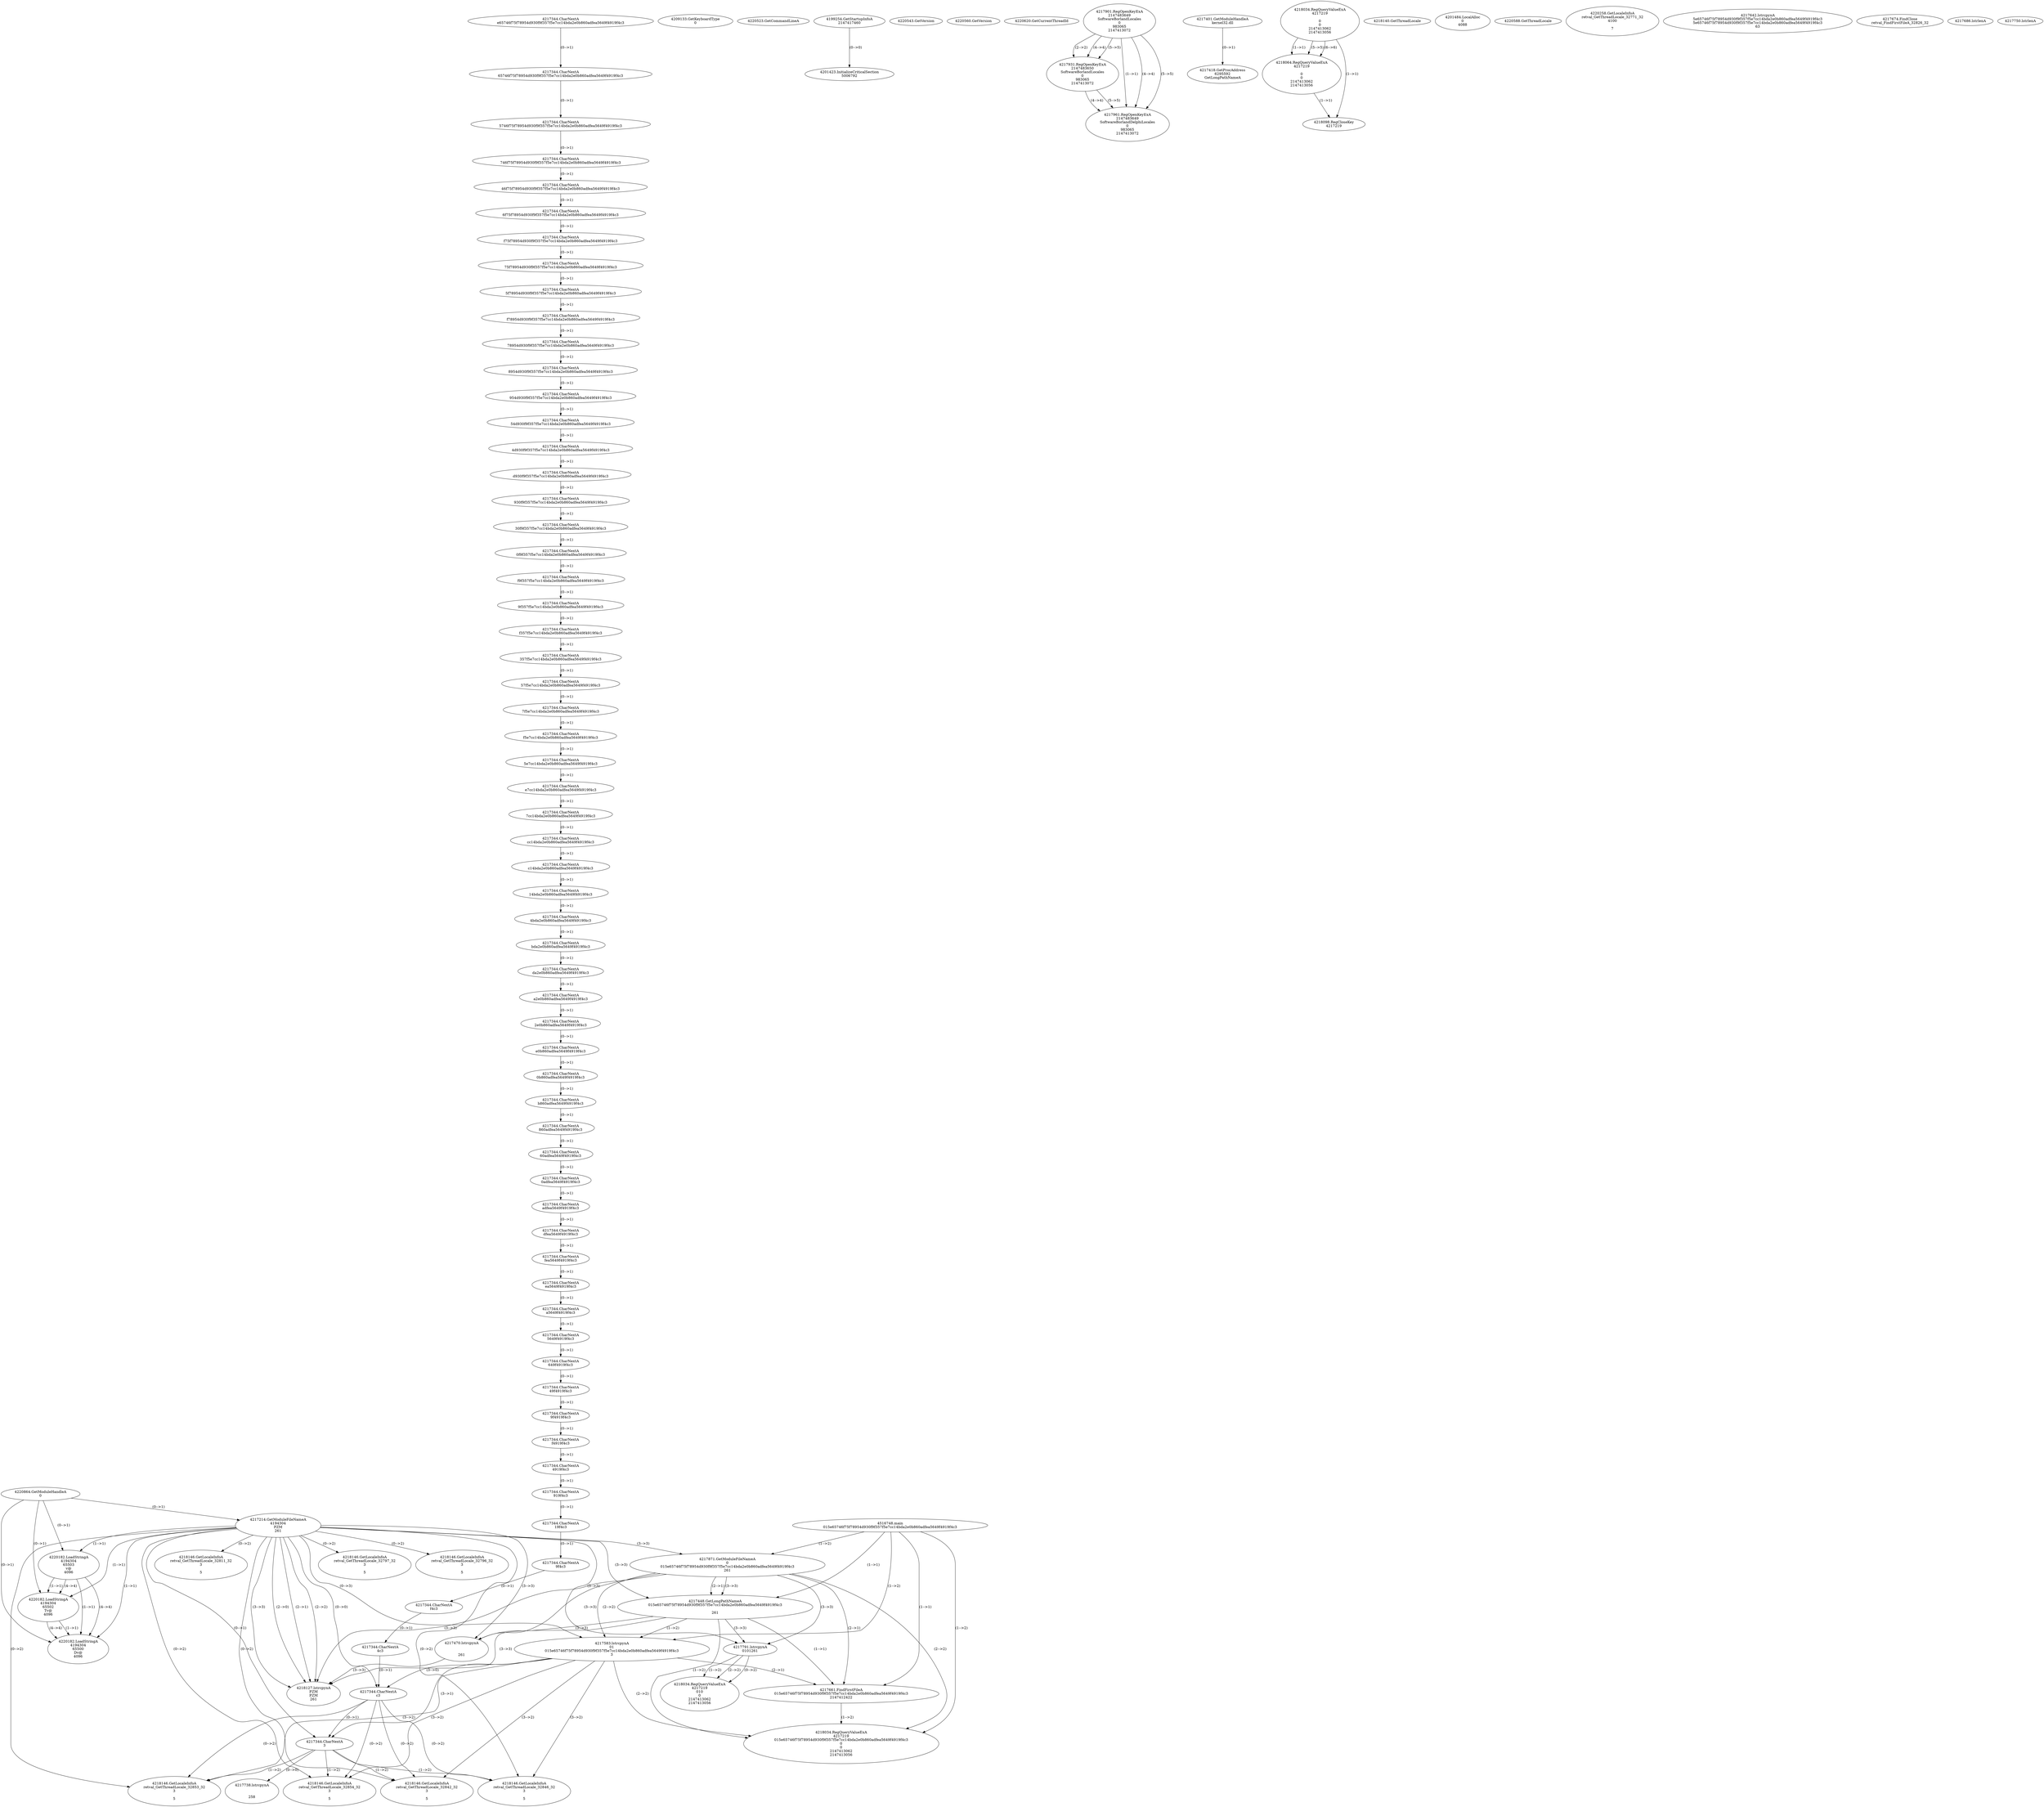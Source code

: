 // Global SCDG with merge call
digraph {
	0 [label="4516748.main
015e65746f75f78954d930f9f357f5e7cc14bda2e0b860adfea5649f4919f4c3"]
	1 [label="4220864.GetModuleHandleA
0"]
	2 [label="4209133.GetKeyboardType
0"]
	3 [label="4220523.GetCommandLineA
"]
	4 [label="4199254.GetStartupInfoA
2147417460"]
	5 [label="4220543.GetVersion
"]
	6 [label="4220560.GetVersion
"]
	7 [label="4220620.GetCurrentThreadId
"]
	8 [label="4217214.GetModuleFileNameA
4194304
PZM
261"]
	1 -> 8 [label="(0-->1)"]
	9 [label="4217871.GetModuleFileNameA
0
015e65746f75f78954d930f9f357f5e7cc14bda2e0b860adfea5649f4919f4c3
261"]
	0 -> 9 [label="(1-->2)"]
	8 -> 9 [label="(3-->3)"]
	10 [label="4217901.RegOpenKeyExA
2147483649
Software\Borland\Locales
0
983065
2147413072"]
	11 [label="4217401.GetModuleHandleA
kernel32.dll"]
	12 [label="4217418.GetProcAddress
6295592
GetLongPathNameA"]
	11 -> 12 [label="(0-->1)"]
	13 [label="4217448.GetLongPathNameA
015e65746f75f78954d930f9f357f5e7cc14bda2e0b860adfea5649f4919f4c3

261"]
	0 -> 13 [label="(1-->1)"]
	9 -> 13 [label="(2-->1)"]
	8 -> 13 [label="(3-->3)"]
	9 -> 13 [label="(3-->3)"]
	14 [label="4217583.lstrcpynA
01
015e65746f75f78954d930f9f357f5e7cc14bda2e0b860adfea5649f4919f4c3
3"]
	0 -> 14 [label="(1-->2)"]
	9 -> 14 [label="(2-->2)"]
	13 -> 14 [label="(1-->2)"]
	8 -> 14 [label="(0-->3)"]
	15 [label="4217344.CharNextA
e65746f75f78954d930f9f357f5e7cc14bda2e0b860adfea5649f4919f4c3"]
	16 [label="4217344.CharNextA
65746f75f78954d930f9f357f5e7cc14bda2e0b860adfea5649f4919f4c3"]
	15 -> 16 [label="(0-->1)"]
	17 [label="4217931.RegOpenKeyExA
2147483650
Software\Borland\Locales
0
983065
2147413072"]
	10 -> 17 [label="(2-->2)"]
	10 -> 17 [label="(4-->4)"]
	10 -> 17 [label="(5-->5)"]
	18 [label="4217961.RegOpenKeyExA
2147483649
Software\Borland\Delphi\Locales
0
983065
2147413072"]
	10 -> 18 [label="(1-->1)"]
	10 -> 18 [label="(4-->4)"]
	17 -> 18 [label="(4-->4)"]
	10 -> 18 [label="(5-->5)"]
	17 -> 18 [label="(5-->5)"]
	19 [label="4217470.lstrcpynA


261"]
	8 -> 19 [label="(3-->3)"]
	9 -> 19 [label="(3-->3)"]
	13 -> 19 [label="(3-->3)"]
	20 [label="4218034.RegQueryValueExA
4217219

0
0
2147413062
2147413056"]
	21 [label="4218064.RegQueryValueExA
4217219

0
0
2147413062
2147413056"]
	20 -> 21 [label="(1-->1)"]
	20 -> 21 [label="(5-->5)"]
	20 -> 21 [label="(6-->6)"]
	22 [label="4218098.RegCloseKey
4217219"]
	20 -> 22 [label="(1-->1)"]
	21 -> 22 [label="(1-->1)"]
	23 [label="4218127.lstrcpynA
PZM
PZM
261"]
	8 -> 23 [label="(2-->1)"]
	8 -> 23 [label="(2-->2)"]
	8 -> 23 [label="(3-->3)"]
	9 -> 23 [label="(3-->3)"]
	13 -> 23 [label="(3-->3)"]
	19 -> 23 [label="(3-->3)"]
	8 -> 23 [label="(2-->0)"]
	24 [label="4218140.GetThreadLocale
"]
	25 [label="4218146.GetLocaleInfoA
retval_GetThreadLocale_32811_32
3

5"]
	8 -> 25 [label="(0-->2)"]
	26 [label="4220182.LoadStringA
4194304
65503
\v@
4096"]
	1 -> 26 [label="(0-->1)"]
	8 -> 26 [label="(1-->1)"]
	27 [label="4201423.InitializeCriticalSection
5006792"]
	4 -> 27 [label="(0-->0)"]
	28 [label="4201484.LocalAlloc
0
4088"]
	29 [label="4220588.GetThreadLocale
"]
	30 [label="4220258.GetLocaleInfoA
retval_GetThreadLocale_32771_32
4100

7"]
	31 [label="4217344.CharNextA
5746f75f78954d930f9f357f5e7cc14bda2e0b860adfea5649f4919f4c3"]
	16 -> 31 [label="(0-->1)"]
	32 [label="4217344.CharNextA
746f75f78954d930f9f357f5e7cc14bda2e0b860adfea5649f4919f4c3"]
	31 -> 32 [label="(0-->1)"]
	33 [label="4217344.CharNextA
46f75f78954d930f9f357f5e7cc14bda2e0b860adfea5649f4919f4c3"]
	32 -> 33 [label="(0-->1)"]
	34 [label="4217344.CharNextA
6f75f78954d930f9f357f5e7cc14bda2e0b860adfea5649f4919f4c3"]
	33 -> 34 [label="(0-->1)"]
	35 [label="4217344.CharNextA
f75f78954d930f9f357f5e7cc14bda2e0b860adfea5649f4919f4c3"]
	34 -> 35 [label="(0-->1)"]
	36 [label="4217344.CharNextA
75f78954d930f9f357f5e7cc14bda2e0b860adfea5649f4919f4c3"]
	35 -> 36 [label="(0-->1)"]
	37 [label="4217344.CharNextA
5f78954d930f9f357f5e7cc14bda2e0b860adfea5649f4919f4c3"]
	36 -> 37 [label="(0-->1)"]
	38 [label="4217344.CharNextA
f78954d930f9f357f5e7cc14bda2e0b860adfea5649f4919f4c3"]
	37 -> 38 [label="(0-->1)"]
	39 [label="4217344.CharNextA
78954d930f9f357f5e7cc14bda2e0b860adfea5649f4919f4c3"]
	38 -> 39 [label="(0-->1)"]
	40 [label="4217344.CharNextA
8954d930f9f357f5e7cc14bda2e0b860adfea5649f4919f4c3"]
	39 -> 40 [label="(0-->1)"]
	41 [label="4217344.CharNextA
954d930f9f357f5e7cc14bda2e0b860adfea5649f4919f4c3"]
	40 -> 41 [label="(0-->1)"]
	42 [label="4217344.CharNextA
54d930f9f357f5e7cc14bda2e0b860adfea5649f4919f4c3"]
	41 -> 42 [label="(0-->1)"]
	43 [label="4217344.CharNextA
4d930f9f357f5e7cc14bda2e0b860adfea5649f4919f4c3"]
	42 -> 43 [label="(0-->1)"]
	44 [label="4217344.CharNextA
d930f9f357f5e7cc14bda2e0b860adfea5649f4919f4c3"]
	43 -> 44 [label="(0-->1)"]
	45 [label="4217344.CharNextA
930f9f357f5e7cc14bda2e0b860adfea5649f4919f4c3"]
	44 -> 45 [label="(0-->1)"]
	46 [label="4217344.CharNextA
30f9f357f5e7cc14bda2e0b860adfea5649f4919f4c3"]
	45 -> 46 [label="(0-->1)"]
	47 [label="4217344.CharNextA
0f9f357f5e7cc14bda2e0b860adfea5649f4919f4c3"]
	46 -> 47 [label="(0-->1)"]
	48 [label="4217344.CharNextA
f9f357f5e7cc14bda2e0b860adfea5649f4919f4c3"]
	47 -> 48 [label="(0-->1)"]
	49 [label="4217344.CharNextA
9f357f5e7cc14bda2e0b860adfea5649f4919f4c3"]
	48 -> 49 [label="(0-->1)"]
	50 [label="4217344.CharNextA
f357f5e7cc14bda2e0b860adfea5649f4919f4c3"]
	49 -> 50 [label="(0-->1)"]
	51 [label="4217344.CharNextA
357f5e7cc14bda2e0b860adfea5649f4919f4c3"]
	50 -> 51 [label="(0-->1)"]
	52 [label="4217344.CharNextA
57f5e7cc14bda2e0b860adfea5649f4919f4c3"]
	51 -> 52 [label="(0-->1)"]
	53 [label="4217344.CharNextA
7f5e7cc14bda2e0b860adfea5649f4919f4c3"]
	52 -> 53 [label="(0-->1)"]
	54 [label="4217344.CharNextA
f5e7cc14bda2e0b860adfea5649f4919f4c3"]
	53 -> 54 [label="(0-->1)"]
	55 [label="4217344.CharNextA
5e7cc14bda2e0b860adfea5649f4919f4c3"]
	54 -> 55 [label="(0-->1)"]
	56 [label="4217344.CharNextA
e7cc14bda2e0b860adfea5649f4919f4c3"]
	55 -> 56 [label="(0-->1)"]
	57 [label="4217344.CharNextA
7cc14bda2e0b860adfea5649f4919f4c3"]
	56 -> 57 [label="(0-->1)"]
	58 [label="4217344.CharNextA
cc14bda2e0b860adfea5649f4919f4c3"]
	57 -> 58 [label="(0-->1)"]
	59 [label="4217344.CharNextA
c14bda2e0b860adfea5649f4919f4c3"]
	58 -> 59 [label="(0-->1)"]
	60 [label="4217344.CharNextA
14bda2e0b860adfea5649f4919f4c3"]
	59 -> 60 [label="(0-->1)"]
	61 [label="4217344.CharNextA
4bda2e0b860adfea5649f4919f4c3"]
	60 -> 61 [label="(0-->1)"]
	62 [label="4217344.CharNextA
bda2e0b860adfea5649f4919f4c3"]
	61 -> 62 [label="(0-->1)"]
	63 [label="4217344.CharNextA
da2e0b860adfea5649f4919f4c3"]
	62 -> 63 [label="(0-->1)"]
	64 [label="4217344.CharNextA
a2e0b860adfea5649f4919f4c3"]
	63 -> 64 [label="(0-->1)"]
	65 [label="4217344.CharNextA
2e0b860adfea5649f4919f4c3"]
	64 -> 65 [label="(0-->1)"]
	66 [label="4217344.CharNextA
e0b860adfea5649f4919f4c3"]
	65 -> 66 [label="(0-->1)"]
	67 [label="4217344.CharNextA
0b860adfea5649f4919f4c3"]
	66 -> 67 [label="(0-->1)"]
	68 [label="4217344.CharNextA
b860adfea5649f4919f4c3"]
	67 -> 68 [label="(0-->1)"]
	69 [label="4217344.CharNextA
860adfea5649f4919f4c3"]
	68 -> 69 [label="(0-->1)"]
	70 [label="4217344.CharNextA
60adfea5649f4919f4c3"]
	69 -> 70 [label="(0-->1)"]
	71 [label="4217344.CharNextA
0adfea5649f4919f4c3"]
	70 -> 71 [label="(0-->1)"]
	72 [label="4217344.CharNextA
adfea5649f4919f4c3"]
	71 -> 72 [label="(0-->1)"]
	73 [label="4217344.CharNextA
dfea5649f4919f4c3"]
	72 -> 73 [label="(0-->1)"]
	74 [label="4217344.CharNextA
fea5649f4919f4c3"]
	73 -> 74 [label="(0-->1)"]
	75 [label="4217344.CharNextA
ea5649f4919f4c3"]
	74 -> 75 [label="(0-->1)"]
	76 [label="4217344.CharNextA
a5649f4919f4c3"]
	75 -> 76 [label="(0-->1)"]
	77 [label="4217344.CharNextA
5649f4919f4c3"]
	76 -> 77 [label="(0-->1)"]
	78 [label="4217344.CharNextA
649f4919f4c3"]
	77 -> 78 [label="(0-->1)"]
	79 [label="4217344.CharNextA
49f4919f4c3"]
	78 -> 79 [label="(0-->1)"]
	80 [label="4217344.CharNextA
9f4919f4c3"]
	79 -> 80 [label="(0-->1)"]
	81 [label="4217344.CharNextA
f4919f4c3"]
	80 -> 81 [label="(0-->1)"]
	82 [label="4217344.CharNextA
4919f4c3"]
	81 -> 82 [label="(0-->1)"]
	83 [label="4217344.CharNextA
919f4c3"]
	82 -> 83 [label="(0-->1)"]
	84 [label="4217344.CharNextA
19f4c3"]
	83 -> 84 [label="(0-->1)"]
	85 [label="4217344.CharNextA
9f4c3"]
	84 -> 85 [label="(0-->1)"]
	86 [label="4217344.CharNextA
f4c3"]
	85 -> 86 [label="(0-->1)"]
	87 [label="4217344.CharNextA
4c3"]
	86 -> 87 [label="(0-->1)"]
	88 [label="4217344.CharNextA
c3"]
	87 -> 88 [label="(0-->1)"]
	8 -> 88 [label="(0-->0)"]
	14 -> 88 [label="(3-->0)"]
	89 [label="4217344.CharNextA
3"]
	8 -> 89 [label="(0-->1)"]
	14 -> 89 [label="(3-->1)"]
	88 -> 89 [label="(0-->1)"]
	90 [label="4217642.lstrcpynA
5e65746f75f78954d930f9f357f5e7cc14bda2e0b860adfea5649f4919f4c3
5e65746f75f78954d930f9f357f5e7cc14bda2e0b860adfea5649f4919f4c3
63"]
	91 [label="4217661.FindFirstFileA
015e65746f75f78954d930f9f357f5e7cc14bda2e0b860adfea5649f4919f4c3
2147412422"]
	0 -> 91 [label="(1-->1)"]
	9 -> 91 [label="(2-->1)"]
	13 -> 91 [label="(1-->1)"]
	14 -> 91 [label="(2-->1)"]
	92 [label="4217674.FindClose
retval_FindFirstFileA_32826_32"]
	93 [label="4217686.lstrlenA
"]
	94 [label="4217738.lstrcpynA


258"]
	89 -> 94 [label="(0-->0)"]
	95 [label="4217750.lstrlenA
"]
	96 [label="4217791.lstrcpynA
01\
01\
261"]
	8 -> 96 [label="(3-->3)"]
	9 -> 96 [label="(3-->3)"]
	13 -> 96 [label="(3-->3)"]
	97 [label="4218034.RegQueryValueExA
4217219
01\
0
0
2147413062
2147413056"]
	96 -> 97 [label="(1-->2)"]
	96 -> 97 [label="(2-->2)"]
	96 -> 97 [label="(0-->2)"]
	98 [label="4218146.GetLocaleInfoA
retval_GetThreadLocale_32846_32
3

5"]
	8 -> 98 [label="(0-->2)"]
	14 -> 98 [label="(3-->2)"]
	88 -> 98 [label="(0-->2)"]
	89 -> 98 [label="(1-->2)"]
	99 [label="4220182.LoadStringA
4194304
65502
Tv@
4096"]
	1 -> 99 [label="(0-->1)"]
	8 -> 99 [label="(1-->1)"]
	26 -> 99 [label="(1-->1)"]
	26 -> 99 [label="(4-->4)"]
	100 [label="4218146.GetLocaleInfoA
retval_GetThreadLocale_32797_32
3

5"]
	8 -> 100 [label="(0-->2)"]
	101 [label="4218034.RegQueryValueExA
4217219
015e65746f75f78954d930f9f357f5e7cc14bda2e0b860adfea5649f4919f4c3
0
0
2147413062
2147413056"]
	0 -> 101 [label="(1-->2)"]
	9 -> 101 [label="(2-->2)"]
	13 -> 101 [label="(1-->2)"]
	14 -> 101 [label="(2-->2)"]
	91 -> 101 [label="(1-->2)"]
	102 [label="4218146.GetLocaleInfoA
retval_GetThreadLocale_32842_32
3

5"]
	8 -> 102 [label="(0-->2)"]
	14 -> 102 [label="(3-->2)"]
	88 -> 102 [label="(0-->2)"]
	89 -> 102 [label="(1-->2)"]
	103 [label="4218146.GetLocaleInfoA
retval_GetThreadLocale_32796_32
3

5"]
	8 -> 103 [label="(0-->2)"]
	104 [label="4220182.LoadStringA
4194304
65500
Dv@
4096"]
	1 -> 104 [label="(0-->1)"]
	8 -> 104 [label="(1-->1)"]
	26 -> 104 [label="(1-->1)"]
	99 -> 104 [label="(1-->1)"]
	26 -> 104 [label="(4-->4)"]
	99 -> 104 [label="(4-->4)"]
	105 [label="4218146.GetLocaleInfoA
retval_GetThreadLocale_32854_32
3

5"]
	8 -> 105 [label="(0-->2)"]
	14 -> 105 [label="(3-->2)"]
	88 -> 105 [label="(0-->2)"]
	89 -> 105 [label="(1-->2)"]
	106 [label="4218146.GetLocaleInfoA
retval_GetThreadLocale_32853_32
3

5"]
	8 -> 106 [label="(0-->2)"]
	14 -> 106 [label="(3-->2)"]
	88 -> 106 [label="(0-->2)"]
	89 -> 106 [label="(1-->2)"]
}
